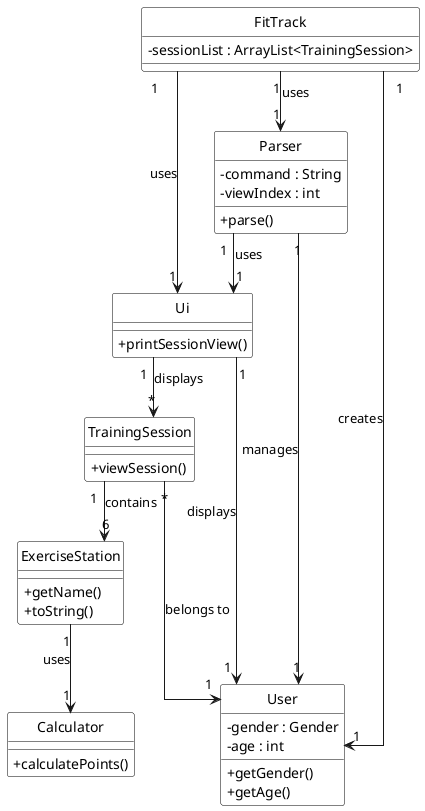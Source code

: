 @startuml
' Use right-angle straight lines for relationships
skinparam linetype ortho
hide circle
skinparam classAttributeIconSize 0
skinparam classBackgroundColor White
skinparam classBorderColor Black

' Define classes
class FitTrack {
    -sessionList : ArrayList<TrainingSession>
}

class Parser {
    -command : String
    -viewIndex : int
    +parse()
}

class Ui {
    +printSessionView()
}

class TrainingSession {
    +viewSession()
}

class User {
    -gender : Gender
    -age : int
    +getGender()
    +getAge()
}

class ExerciseStation {
    +getName()
    +toString()
}

class Calculator {
    +calculatePoints()
}

' Define relationships with right-angle arrows
FitTrack "1" --> "1" User : creates
FitTrack "1" --> "1" Parser : uses
FitTrack "1" --> "1" Ui : uses

Parser "1" --> "1" Ui : uses
Parser "1" --> "1" User : manages

Ui "1" -> "1" User : displays
Ui "1" --> "*" TrainingSession : displays

TrainingSession "*" ---> "1" User : belongs to
TrainingSession "1" --> "6" ExerciseStation : contains

ExerciseStation "1" --> "1" Calculator : uses

@enduml
